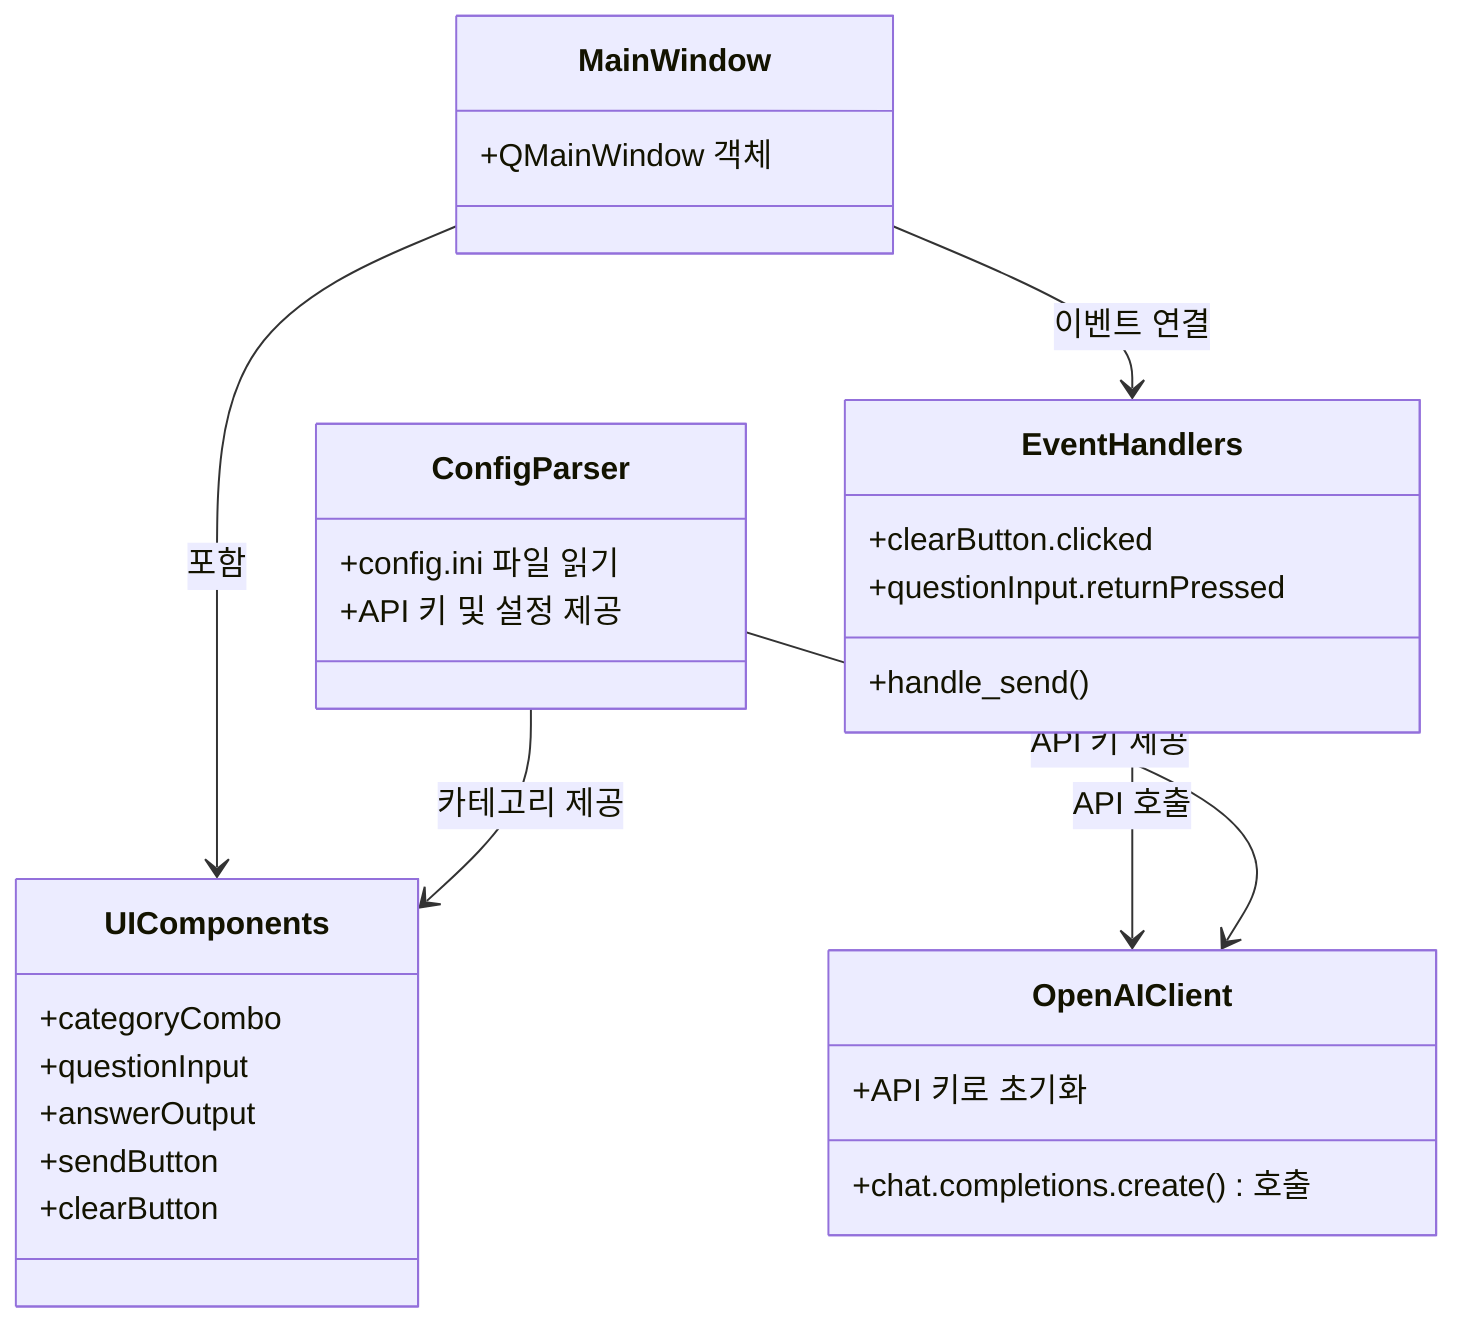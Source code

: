 classDiagram
    class MainWindow {
        +QMainWindow 객체
    }
    
    class ConfigParser {
        +config.ini 파일 읽기
        +API 키 및 설정 제공
    }
    
    class OpenAIClient {
        +API 키로 초기화
        +chat.completions.create() 호출
    }
    
    class UIComponents {
        +categoryCombo
        +questionInput
        +answerOutput
        +sendButton
        +clearButton
    }
    
    class EventHandlers {
        +handle_send()
        +clearButton.clicked
        +questionInput.returnPressed
    }
    
    MainWindow --> UIComponents : 포함
    MainWindow --> EventHandlers : 이벤트 연결
    EventHandlers --> OpenAIClient : API 호출
    ConfigParser --> OpenAIClient : API 키 제공
    ConfigParser --> UIComponents : 카테고리 제공